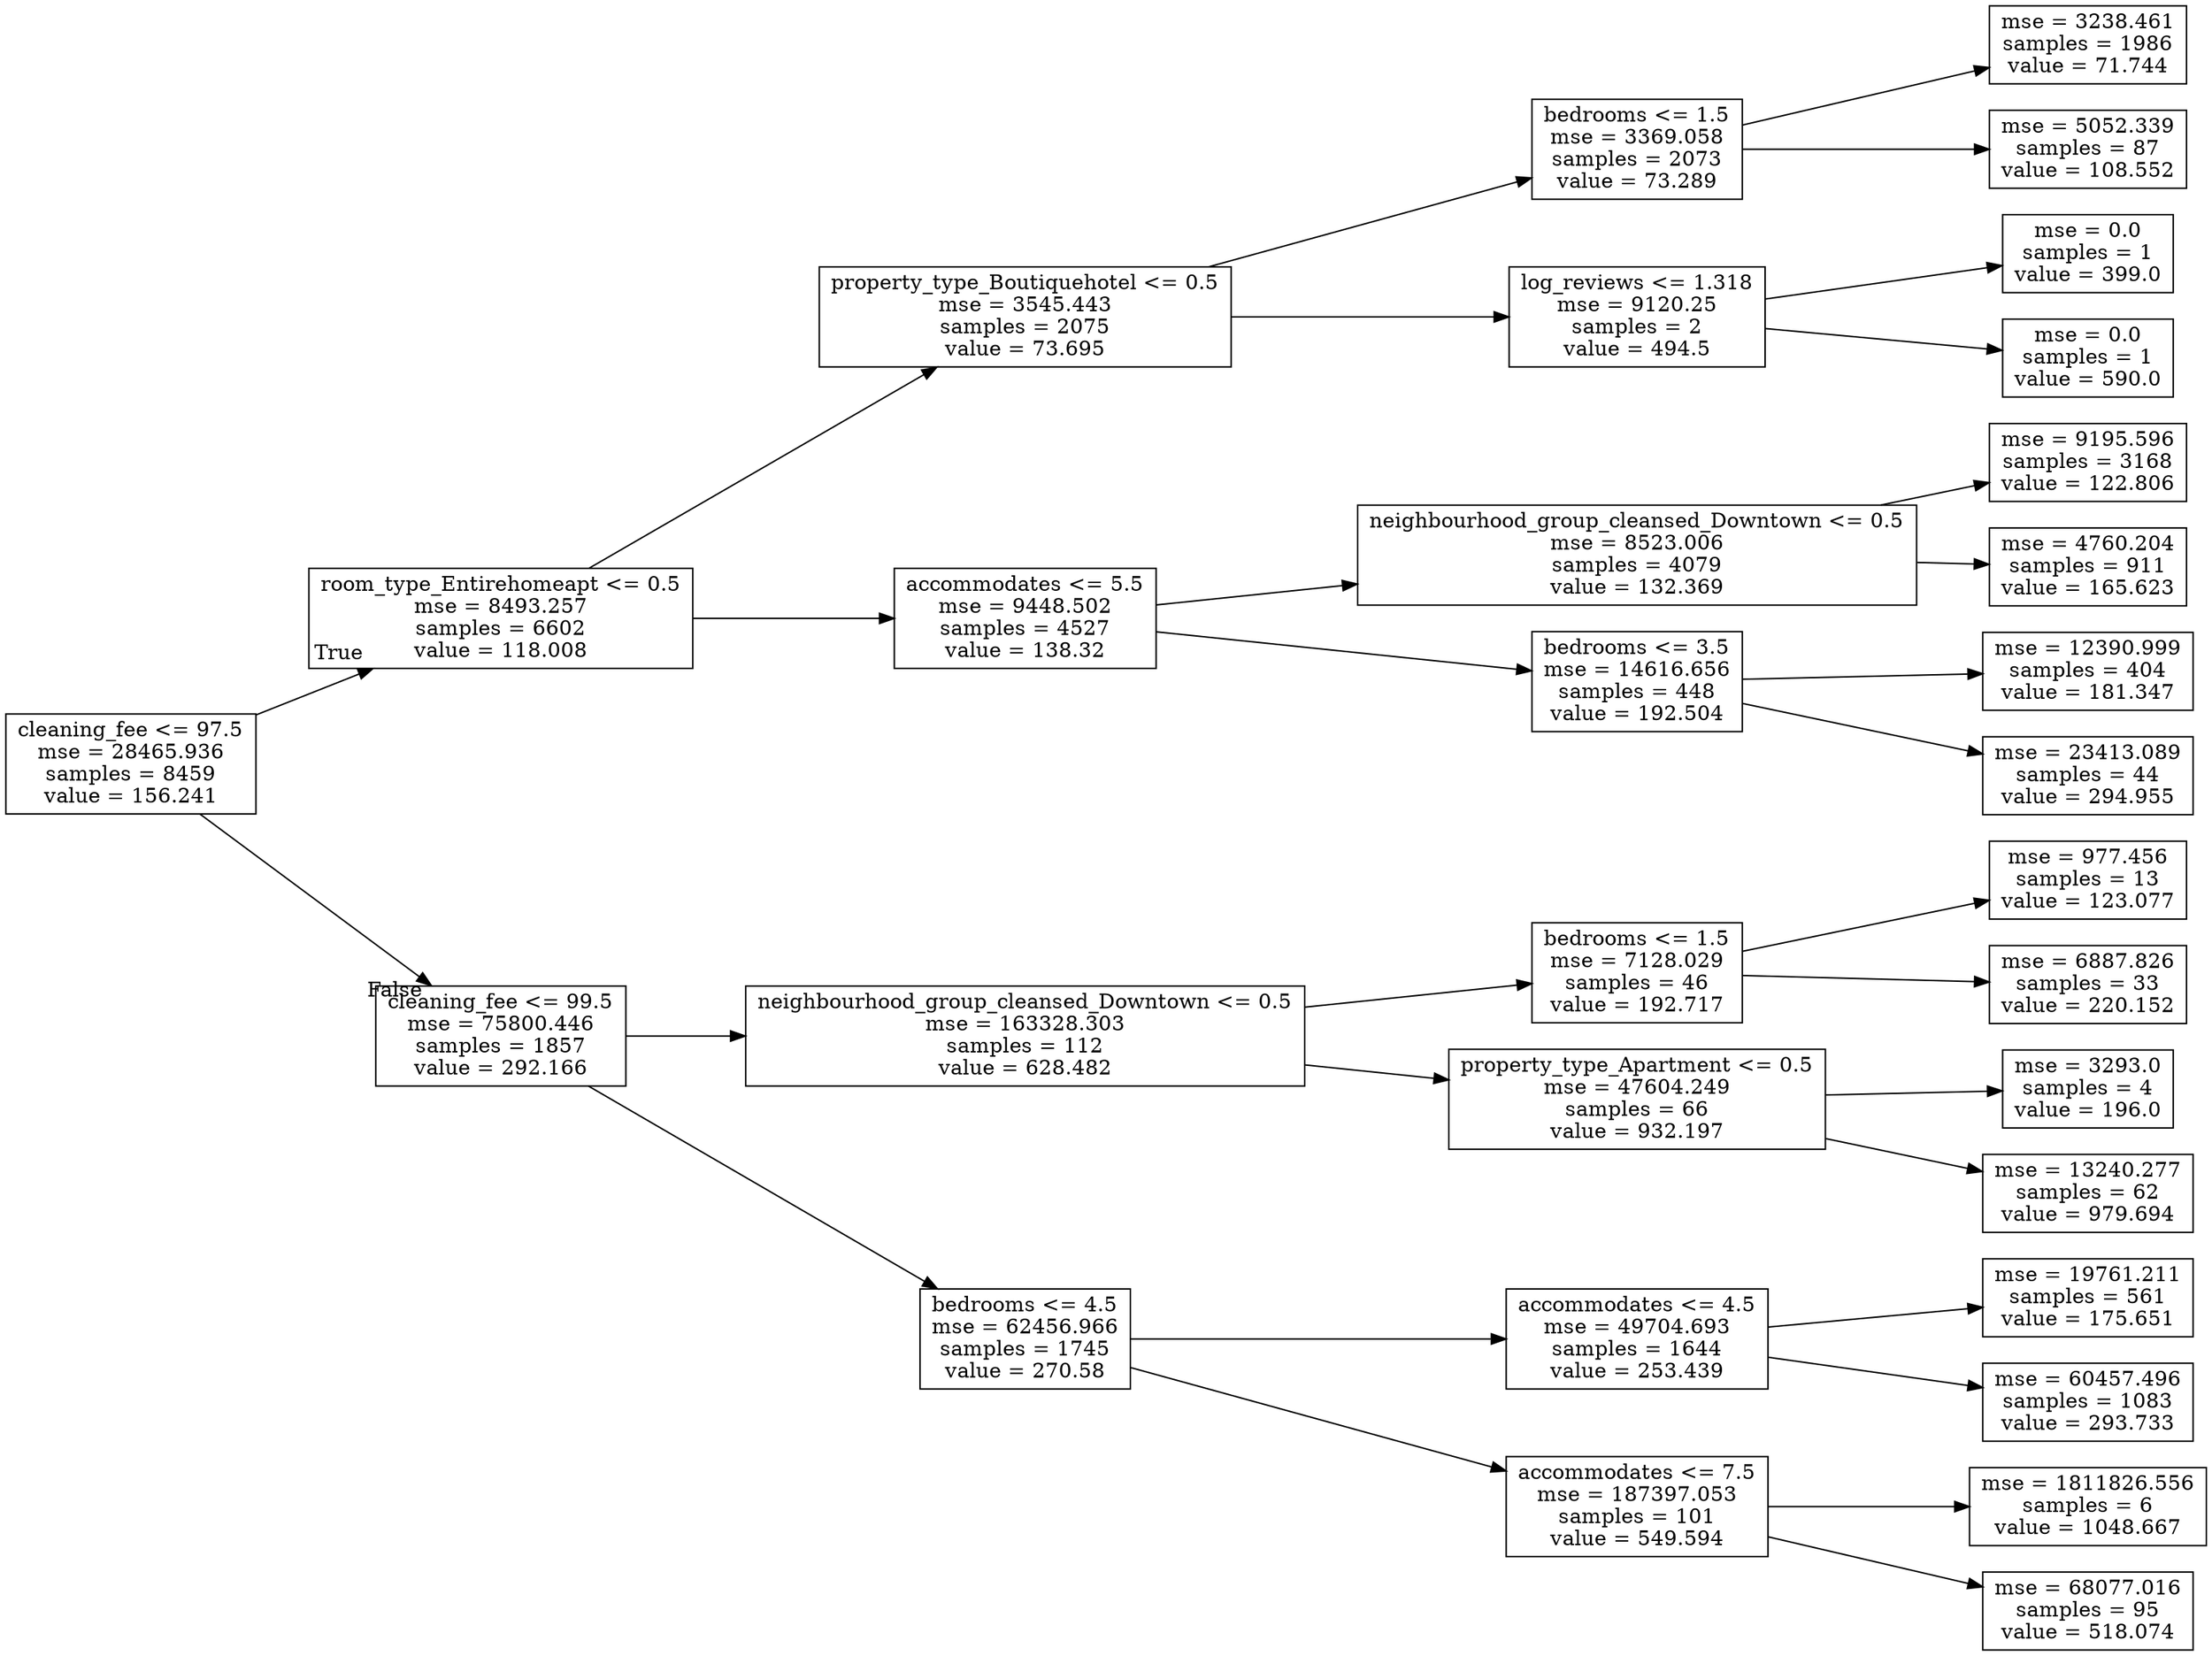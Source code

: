 digraph Tree {
node [shape=box] ;
rankdir=LR ;
0 [label="cleaning_fee <= 97.5\nmse = 28465.936\nsamples = 8459\nvalue = 156.241"] ;
1 [label="room_type_Entirehomeapt <= 0.5\nmse = 8493.257\nsamples = 6602\nvalue = 118.008"] ;
0 -> 1 [labeldistance=2.5, labelangle=-45, headlabel="True"] ;
2 [label="property_type_Boutiquehotel <= 0.5\nmse = 3545.443\nsamples = 2075\nvalue = 73.695"] ;
1 -> 2 ;
3 [label="bedrooms <= 1.5\nmse = 3369.058\nsamples = 2073\nvalue = 73.289"] ;
2 -> 3 ;
4 [label="mse = 3238.461\nsamples = 1986\nvalue = 71.744"] ;
3 -> 4 ;
5 [label="mse = 5052.339\nsamples = 87\nvalue = 108.552"] ;
3 -> 5 ;
6 [label="log_reviews <= 1.318\nmse = 9120.25\nsamples = 2\nvalue = 494.5"] ;
2 -> 6 ;
7 [label="mse = 0.0\nsamples = 1\nvalue = 399.0"] ;
6 -> 7 ;
8 [label="mse = 0.0\nsamples = 1\nvalue = 590.0"] ;
6 -> 8 ;
9 [label="accommodates <= 5.5\nmse = 9448.502\nsamples = 4527\nvalue = 138.32"] ;
1 -> 9 ;
10 [label="neighbourhood_group_cleansed_Downtown <= 0.5\nmse = 8523.006\nsamples = 4079\nvalue = 132.369"] ;
9 -> 10 ;
11 [label="mse = 9195.596\nsamples = 3168\nvalue = 122.806"] ;
10 -> 11 ;
12 [label="mse = 4760.204\nsamples = 911\nvalue = 165.623"] ;
10 -> 12 ;
13 [label="bedrooms <= 3.5\nmse = 14616.656\nsamples = 448\nvalue = 192.504"] ;
9 -> 13 ;
14 [label="mse = 12390.999\nsamples = 404\nvalue = 181.347"] ;
13 -> 14 ;
15 [label="mse = 23413.089\nsamples = 44\nvalue = 294.955"] ;
13 -> 15 ;
16 [label="cleaning_fee <= 99.5\nmse = 75800.446\nsamples = 1857\nvalue = 292.166"] ;
0 -> 16 [labeldistance=2.5, labelangle=45, headlabel="False"] ;
17 [label="neighbourhood_group_cleansed_Downtown <= 0.5\nmse = 163328.303\nsamples = 112\nvalue = 628.482"] ;
16 -> 17 ;
18 [label="bedrooms <= 1.5\nmse = 7128.029\nsamples = 46\nvalue = 192.717"] ;
17 -> 18 ;
19 [label="mse = 977.456\nsamples = 13\nvalue = 123.077"] ;
18 -> 19 ;
20 [label="mse = 6887.826\nsamples = 33\nvalue = 220.152"] ;
18 -> 20 ;
21 [label="property_type_Apartment <= 0.5\nmse = 47604.249\nsamples = 66\nvalue = 932.197"] ;
17 -> 21 ;
22 [label="mse = 3293.0\nsamples = 4\nvalue = 196.0"] ;
21 -> 22 ;
23 [label="mse = 13240.277\nsamples = 62\nvalue = 979.694"] ;
21 -> 23 ;
24 [label="bedrooms <= 4.5\nmse = 62456.966\nsamples = 1745\nvalue = 270.58"] ;
16 -> 24 ;
25 [label="accommodates <= 4.5\nmse = 49704.693\nsamples = 1644\nvalue = 253.439"] ;
24 -> 25 ;
26 [label="mse = 19761.211\nsamples = 561\nvalue = 175.651"] ;
25 -> 26 ;
27 [label="mse = 60457.496\nsamples = 1083\nvalue = 293.733"] ;
25 -> 27 ;
28 [label="accommodates <= 7.5\nmse = 187397.053\nsamples = 101\nvalue = 549.594"] ;
24 -> 28 ;
29 [label="mse = 1811826.556\nsamples = 6\nvalue = 1048.667"] ;
28 -> 29 ;
30 [label="mse = 68077.016\nsamples = 95\nvalue = 518.074"] ;
28 -> 30 ;
}